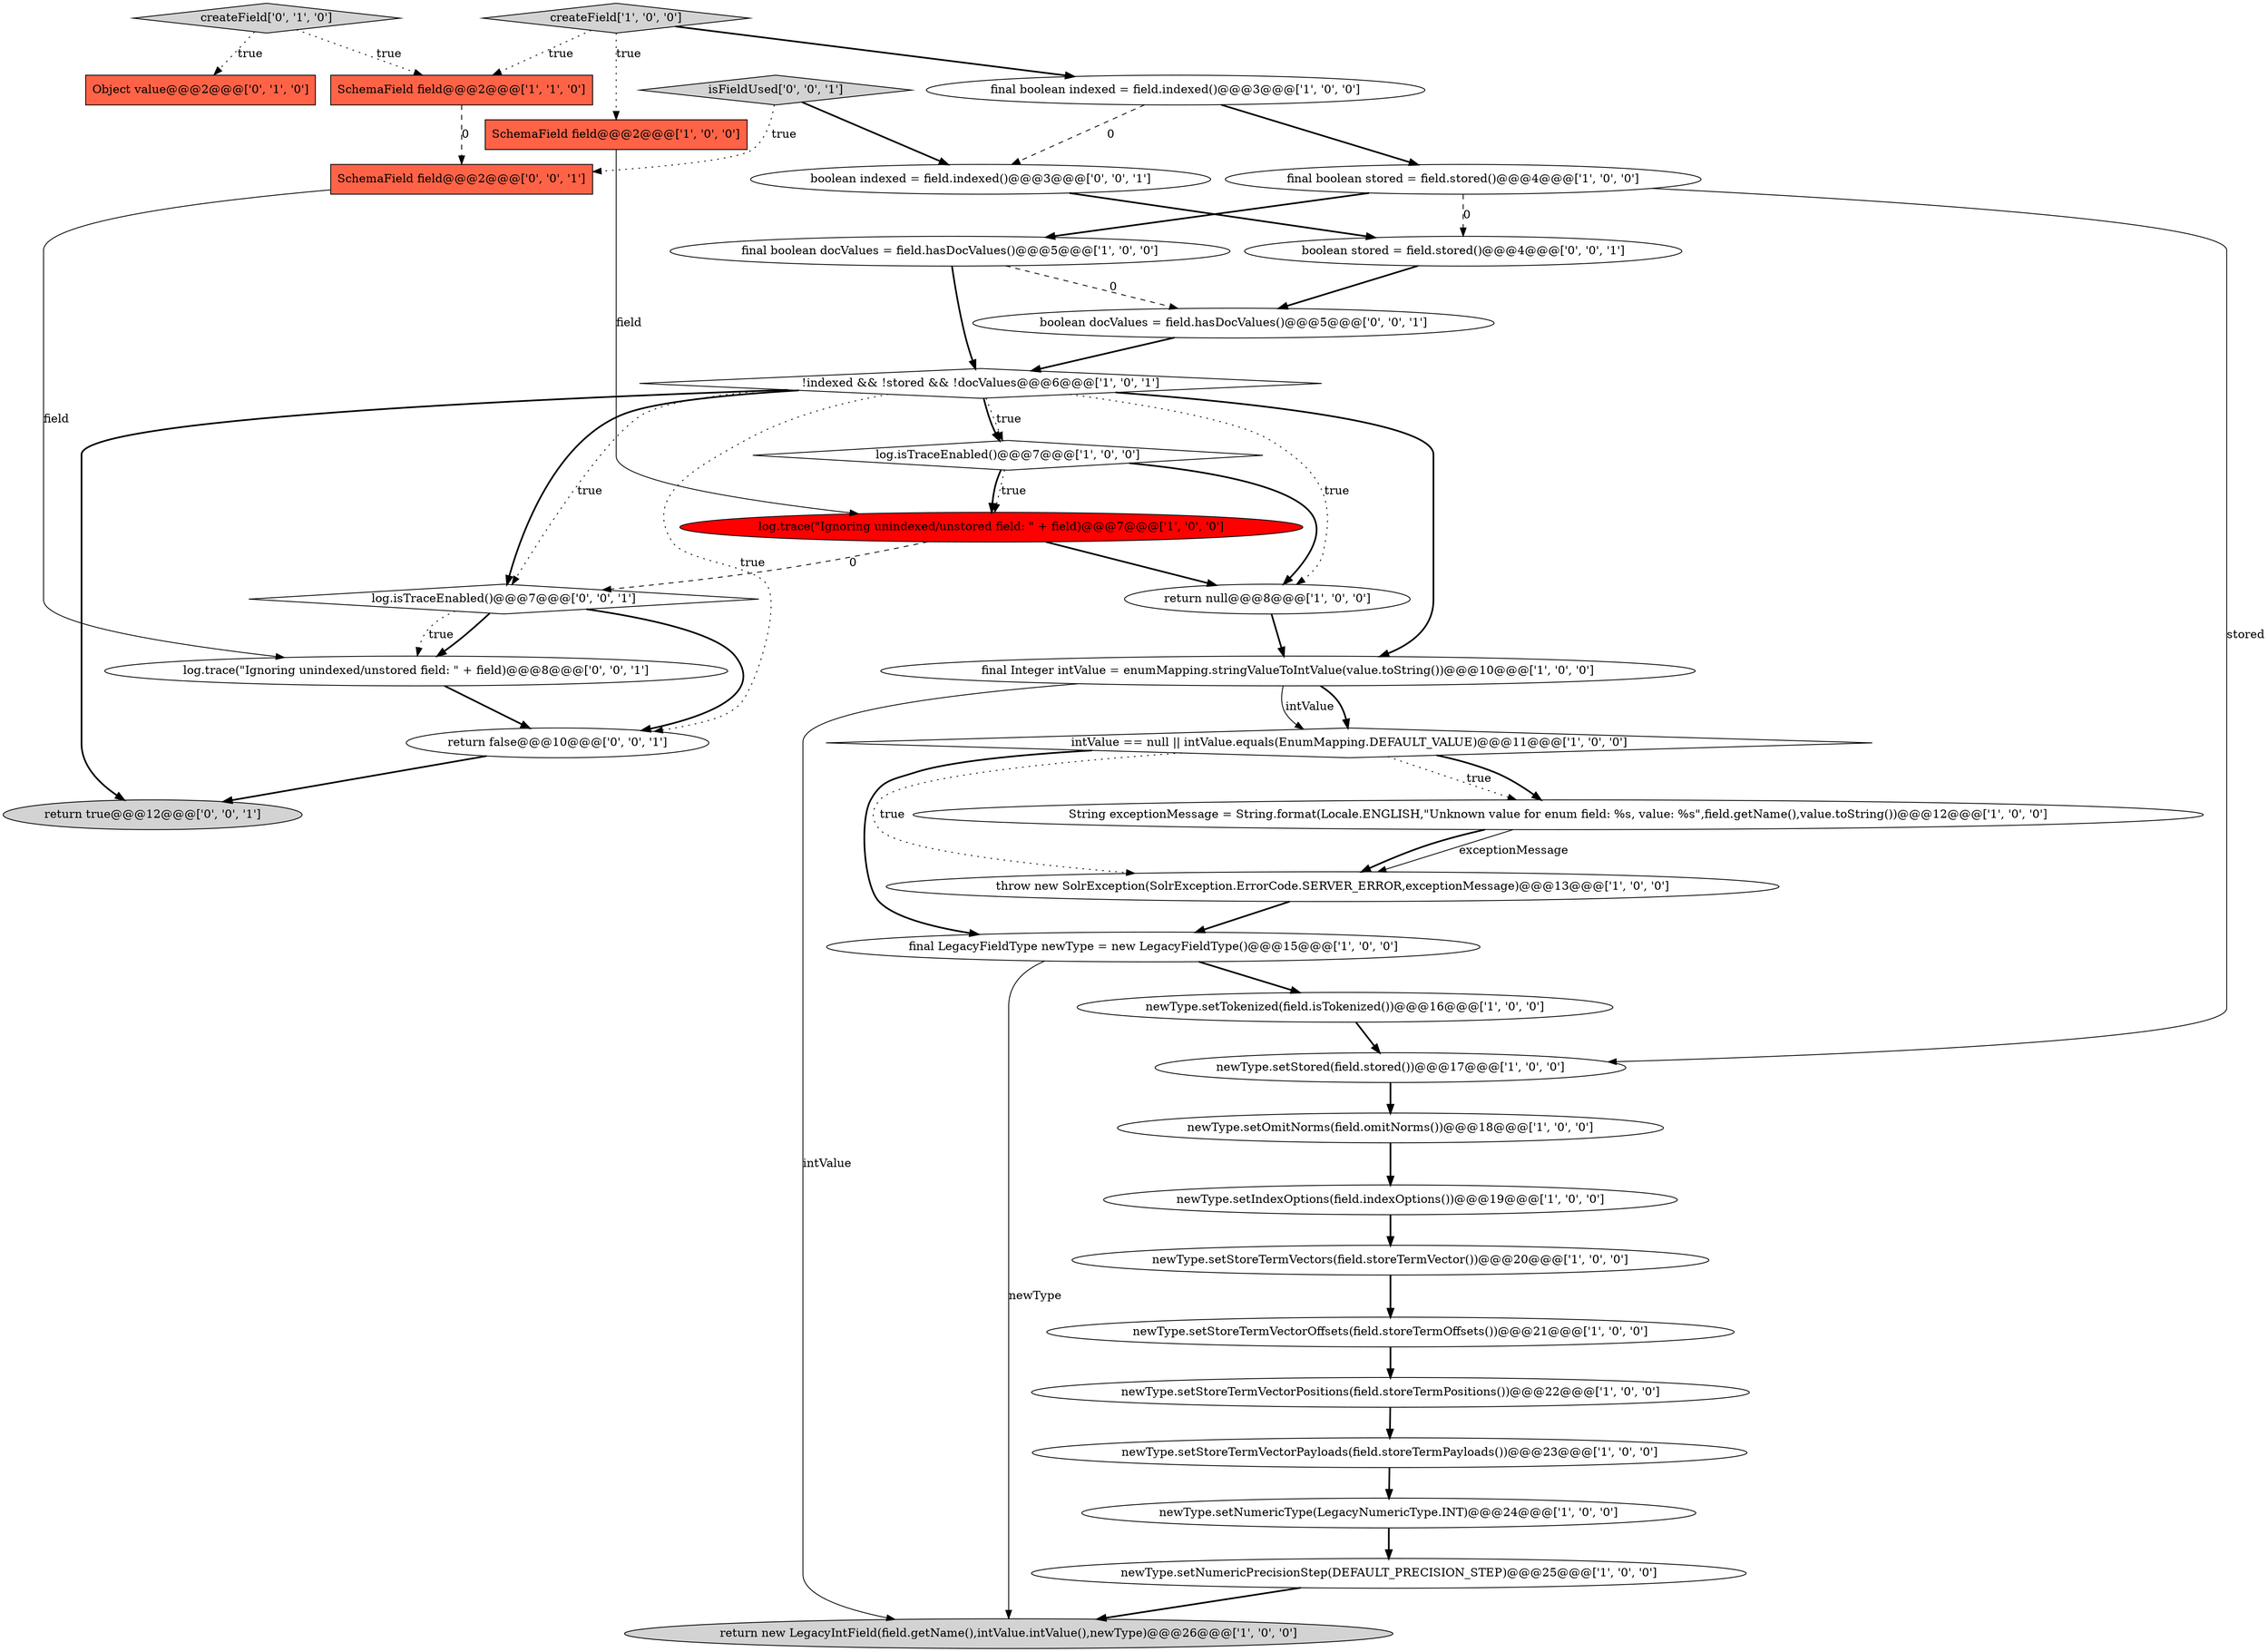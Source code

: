 digraph {
26 [style = filled, label = "Object value@@@2@@@['0', '1', '0']", fillcolor = tomato, shape = box image = "AAA0AAABBB2BBB"];
4 [style = filled, label = "SchemaField field@@@2@@@['1', '0', '0']", fillcolor = tomato, shape = box image = "AAA0AAABBB1BBB"];
0 [style = filled, label = "!indexed && !stored && !docValues@@@6@@@['1', '0', '1']", fillcolor = white, shape = diamond image = "AAA0AAABBB1BBB"];
8 [style = filled, label = "newType.setStoreTermVectorOffsets(field.storeTermOffsets())@@@21@@@['1', '0', '0']", fillcolor = white, shape = ellipse image = "AAA0AAABBB1BBB"];
29 [style = filled, label = "boolean docValues = field.hasDocValues()@@@5@@@['0', '0', '1']", fillcolor = white, shape = ellipse image = "AAA0AAABBB3BBB"];
30 [style = filled, label = "return false@@@10@@@['0', '0', '1']", fillcolor = white, shape = ellipse image = "AAA0AAABBB3BBB"];
22 [style = filled, label = "newType.setTokenized(field.isTokenized())@@@16@@@['1', '0', '0']", fillcolor = white, shape = ellipse image = "AAA0AAABBB1BBB"];
23 [style = filled, label = "String exceptionMessage = String.format(Locale.ENGLISH,\"Unknown value for enum field: %s, value: %s\",field.getName(),value.toString())@@@12@@@['1', '0', '0']", fillcolor = white, shape = ellipse image = "AAA0AAABBB1BBB"];
36 [style = filled, label = "isFieldUsed['0', '0', '1']", fillcolor = lightgray, shape = diamond image = "AAA0AAABBB3BBB"];
14 [style = filled, label = "final boolean docValues = field.hasDocValues()@@@5@@@['1', '0', '0']", fillcolor = white, shape = ellipse image = "AAA0AAABBB1BBB"];
3 [style = filled, label = "newType.setStoreTermVectorPayloads(field.storeTermPayloads())@@@23@@@['1', '0', '0']", fillcolor = white, shape = ellipse image = "AAA0AAABBB1BBB"];
34 [style = filled, label = "return true@@@12@@@['0', '0', '1']", fillcolor = lightgray, shape = ellipse image = "AAA0AAABBB3BBB"];
18 [style = filled, label = "return null@@@8@@@['1', '0', '0']", fillcolor = white, shape = ellipse image = "AAA0AAABBB1BBB"];
11 [style = filled, label = "newType.setStoreTermVectors(field.storeTermVector())@@@20@@@['1', '0', '0']", fillcolor = white, shape = ellipse image = "AAA0AAABBB1BBB"];
13 [style = filled, label = "final Integer intValue = enumMapping.stringValueToIntValue(value.toString())@@@10@@@['1', '0', '0']", fillcolor = white, shape = ellipse image = "AAA0AAABBB1BBB"];
19 [style = filled, label = "log.trace(\"Ignoring unindexed/unstored field: \" + field)@@@7@@@['1', '0', '0']", fillcolor = red, shape = ellipse image = "AAA1AAABBB1BBB"];
28 [style = filled, label = "SchemaField field@@@2@@@['0', '0', '1']", fillcolor = tomato, shape = box image = "AAA0AAABBB3BBB"];
35 [style = filled, label = "log.trace(\"Ignoring unindexed/unstored field: \" + field)@@@8@@@['0', '0', '1']", fillcolor = white, shape = ellipse image = "AAA0AAABBB3BBB"];
21 [style = filled, label = "newType.setStored(field.stored())@@@17@@@['1', '0', '0']", fillcolor = white, shape = ellipse image = "AAA0AAABBB1BBB"];
6 [style = filled, label = "return new LegacyIntField(field.getName(),intValue.intValue(),newType)@@@26@@@['1', '0', '0']", fillcolor = lightgray, shape = ellipse image = "AAA0AAABBB1BBB"];
9 [style = filled, label = "final boolean indexed = field.indexed()@@@3@@@['1', '0', '0']", fillcolor = white, shape = ellipse image = "AAA0AAABBB1BBB"];
7 [style = filled, label = "throw new SolrException(SolrException.ErrorCode.SERVER_ERROR,exceptionMessage)@@@13@@@['1', '0', '0']", fillcolor = white, shape = ellipse image = "AAA0AAABBB1BBB"];
16 [style = filled, label = "newType.setOmitNorms(field.omitNorms())@@@18@@@['1', '0', '0']", fillcolor = white, shape = ellipse image = "AAA0AAABBB1BBB"];
20 [style = filled, label = "final boolean stored = field.stored()@@@4@@@['1', '0', '0']", fillcolor = white, shape = ellipse image = "AAA0AAABBB1BBB"];
33 [style = filled, label = "boolean stored = field.stored()@@@4@@@['0', '0', '1']", fillcolor = white, shape = ellipse image = "AAA0AAABBB3BBB"];
17 [style = filled, label = "newType.setNumericPrecisionStep(DEFAULT_PRECISION_STEP)@@@25@@@['1', '0', '0']", fillcolor = white, shape = ellipse image = "AAA0AAABBB1BBB"];
24 [style = filled, label = "intValue == null || intValue.equals(EnumMapping.DEFAULT_VALUE)@@@11@@@['1', '0', '0']", fillcolor = white, shape = diamond image = "AAA0AAABBB1BBB"];
1 [style = filled, label = "newType.setIndexOptions(field.indexOptions())@@@19@@@['1', '0', '0']", fillcolor = white, shape = ellipse image = "AAA0AAABBB1BBB"];
12 [style = filled, label = "createField['1', '0', '0']", fillcolor = lightgray, shape = diamond image = "AAA0AAABBB1BBB"];
5 [style = filled, label = "log.isTraceEnabled()@@@7@@@['1', '0', '0']", fillcolor = white, shape = diamond image = "AAA0AAABBB1BBB"];
27 [style = filled, label = "createField['0', '1', '0']", fillcolor = lightgray, shape = diamond image = "AAA0AAABBB2BBB"];
25 [style = filled, label = "newType.setStoreTermVectorPositions(field.storeTermPositions())@@@22@@@['1', '0', '0']", fillcolor = white, shape = ellipse image = "AAA0AAABBB1BBB"];
31 [style = filled, label = "boolean indexed = field.indexed()@@@3@@@['0', '0', '1']", fillcolor = white, shape = ellipse image = "AAA0AAABBB3BBB"];
15 [style = filled, label = "SchemaField field@@@2@@@['1', '1', '0']", fillcolor = tomato, shape = box image = "AAA0AAABBB1BBB"];
10 [style = filled, label = "newType.setNumericType(LegacyNumericType.INT)@@@24@@@['1', '0', '0']", fillcolor = white, shape = ellipse image = "AAA0AAABBB1BBB"];
2 [style = filled, label = "final LegacyFieldType newType = new LegacyFieldType()@@@15@@@['1', '0', '0']", fillcolor = white, shape = ellipse image = "AAA0AAABBB1BBB"];
32 [style = filled, label = "log.isTraceEnabled()@@@7@@@['0', '0', '1']", fillcolor = white, shape = diamond image = "AAA0AAABBB3BBB"];
13->6 [style = solid, label="intValue"];
32->35 [style = bold, label=""];
23->7 [style = solid, label="exceptionMessage"];
19->18 [style = bold, label=""];
0->5 [style = dotted, label="true"];
13->24 [style = bold, label=""];
32->35 [style = dotted, label="true"];
0->13 [style = bold, label=""];
24->2 [style = bold, label=""];
0->18 [style = dotted, label="true"];
15->28 [style = dashed, label="0"];
17->6 [style = bold, label=""];
5->19 [style = dotted, label="true"];
27->26 [style = dotted, label="true"];
36->31 [style = bold, label=""];
25->3 [style = bold, label=""];
2->6 [style = solid, label="newType"];
29->0 [style = bold, label=""];
22->21 [style = bold, label=""];
12->15 [style = dotted, label="true"];
9->20 [style = bold, label=""];
20->14 [style = bold, label=""];
10->17 [style = bold, label=""];
5->18 [style = bold, label=""];
30->34 [style = bold, label=""];
27->15 [style = dotted, label="true"];
36->28 [style = dotted, label="true"];
12->9 [style = bold, label=""];
32->30 [style = bold, label=""];
0->30 [style = dotted, label="true"];
13->24 [style = solid, label="intValue"];
4->19 [style = solid, label="field"];
1->11 [style = bold, label=""];
33->29 [style = bold, label=""];
5->19 [style = bold, label=""];
3->10 [style = bold, label=""];
0->34 [style = bold, label=""];
24->23 [style = dotted, label="true"];
9->31 [style = dashed, label="0"];
14->0 [style = bold, label=""];
16->1 [style = bold, label=""];
7->2 [style = bold, label=""];
31->33 [style = bold, label=""];
18->13 [style = bold, label=""];
21->16 [style = bold, label=""];
28->35 [style = solid, label="field"];
11->8 [style = bold, label=""];
12->4 [style = dotted, label="true"];
23->7 [style = bold, label=""];
19->32 [style = dashed, label="0"];
0->32 [style = dotted, label="true"];
0->32 [style = bold, label=""];
20->33 [style = dashed, label="0"];
2->22 [style = bold, label=""];
14->29 [style = dashed, label="0"];
35->30 [style = bold, label=""];
8->25 [style = bold, label=""];
24->7 [style = dotted, label="true"];
0->5 [style = bold, label=""];
24->23 [style = bold, label=""];
20->21 [style = solid, label="stored"];
}
